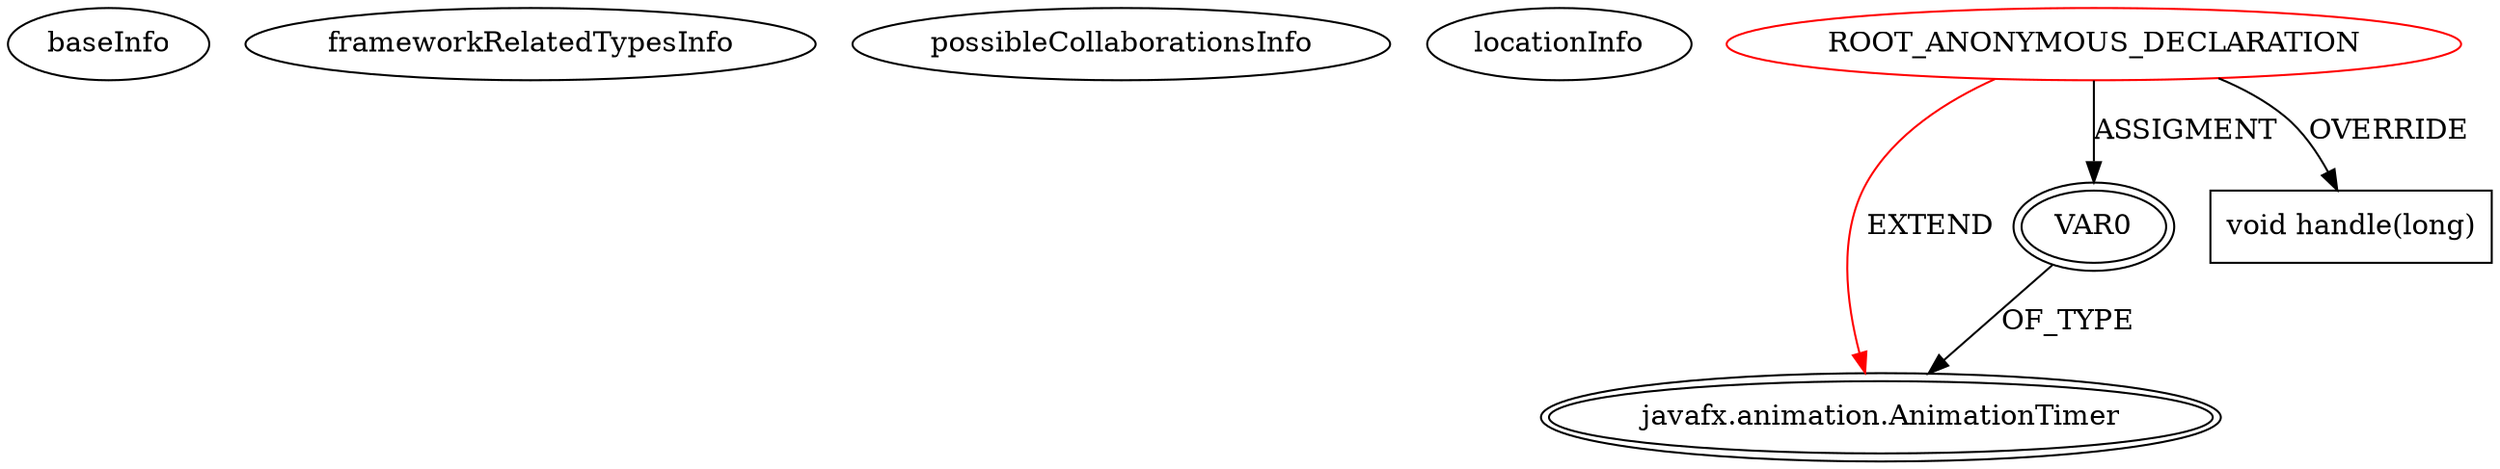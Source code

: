 digraph {
baseInfo[graphId=388,category="extension_graph",isAnonymous=true,possibleRelation=false]
frameworkRelatedTypesInfo[0="javafx.animation.AnimationTimer"]
possibleCollaborationsInfo[]
locationInfo[projectName="Dricus-game-of-life",filePath="/Dricus-game-of-life/game-of-life-master/src/main/java/nl/dricus/gameoflife/presentation/display/DisplayPresenter.java",contextSignature="void createAnimation()",graphId="388"]
0[label="ROOT_ANONYMOUS_DECLARATION",vertexType="ROOT_ANONYMOUS_DECLARATION",isFrameworkType=false,color=red]
1[label="javafx.animation.AnimationTimer",vertexType="FRAMEWORK_CLASS_TYPE",isFrameworkType=true,peripheries=2]
2[label="VAR0",vertexType="OUTSIDE_VARIABLE_EXPRESION",isFrameworkType=true,peripheries=2]
4[label="void handle(long)",vertexType="OVERRIDING_METHOD_DECLARATION",isFrameworkType=false,shape=box]
0->1[label="EXTEND",color=red]
0->2[label="ASSIGMENT"]
2->1[label="OF_TYPE"]
0->4[label="OVERRIDE"]
}
